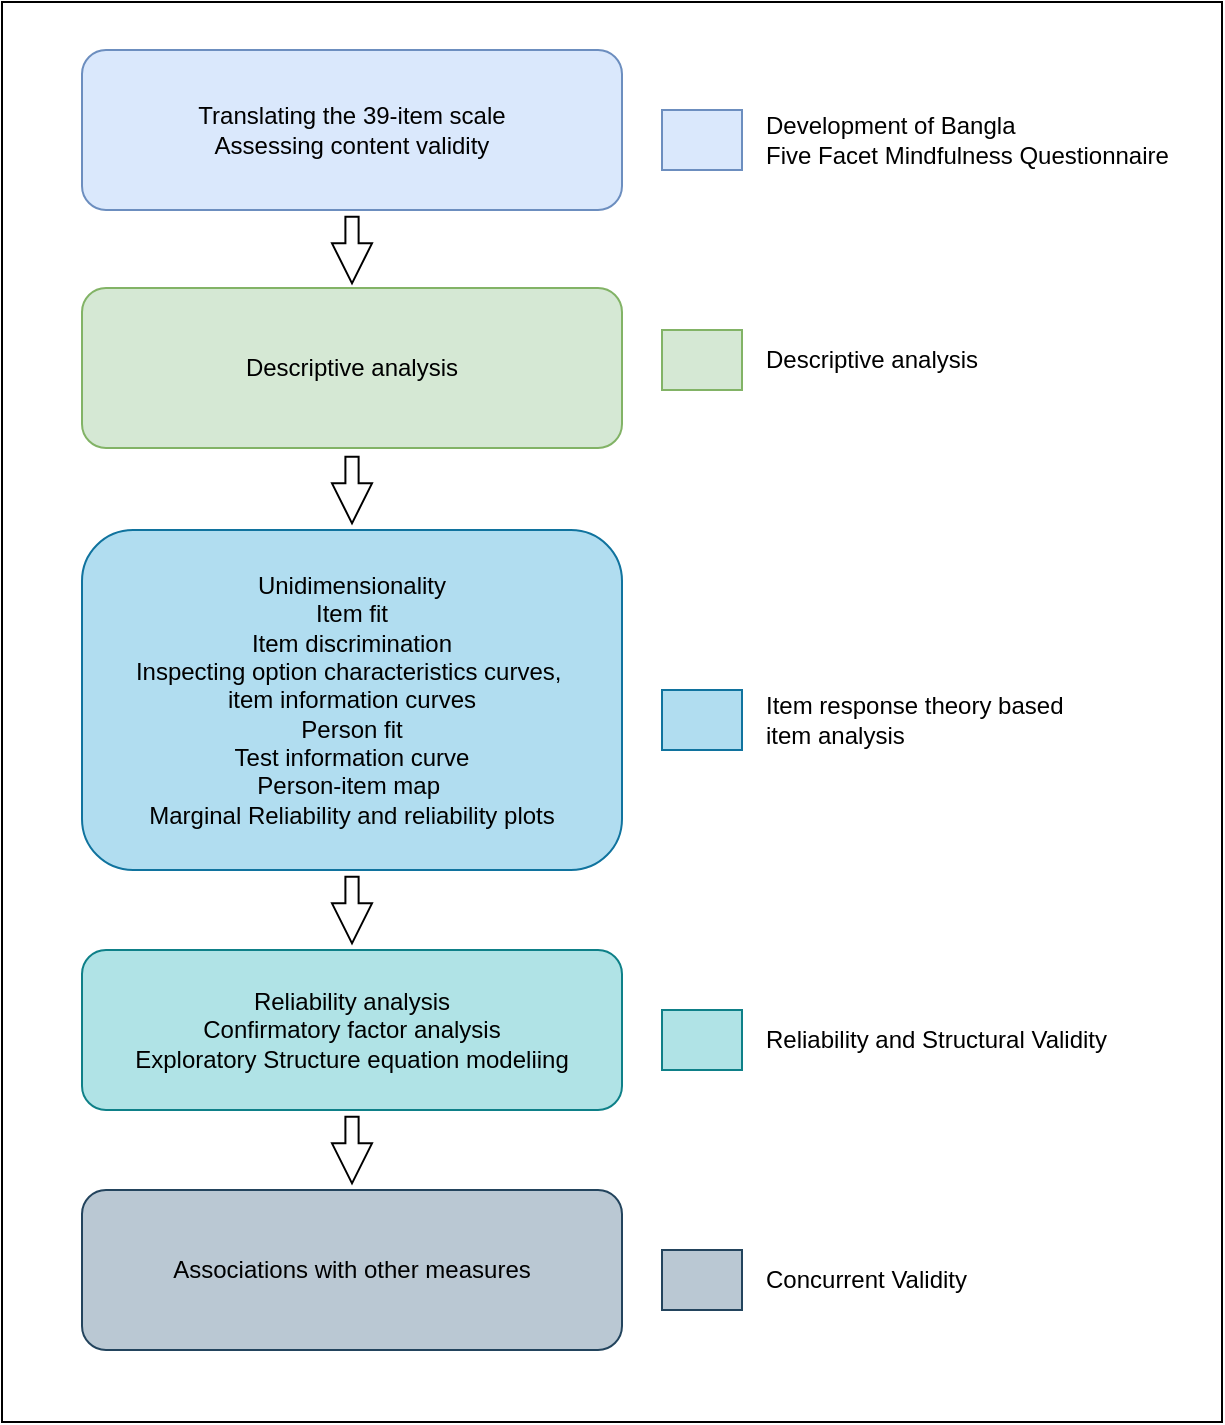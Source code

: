 <mxfile version="20.8.10" type="device"><diagram id="GV2G-HkZ73GYifROroEB" name="Page-1"><mxGraphModel dx="1434" dy="779" grid="1" gridSize="10" guides="1" tooltips="1" connect="1" arrows="1" fold="1" page="1" pageScale="1" pageWidth="827" pageHeight="1169" math="0" shadow="0"><root><mxCell id="0"/><mxCell id="1" parent="0"/><mxCell id="FzpC_JEyRE8jhJHkR4DG-21" value="" style="whiteSpace=wrap;html=1;fontColor=#FFFFFF;" parent="1" vertex="1"><mxGeometry x="60" y="166" width="610" height="710" as="geometry"/></mxCell><mxCell id="FzpC_JEyRE8jhJHkR4DG-1" value="Translating the 39-item scale&lt;br&gt;Assessing content validity" style="rounded=1;whiteSpace=wrap;html=1;fillColor=#dae8fc;strokeColor=#6c8ebf;" parent="1" vertex="1"><mxGeometry x="100" y="190" width="270" height="80" as="geometry"/></mxCell><mxCell id="FzpC_JEyRE8jhJHkR4DG-2" value="Descriptive analysis" style="rounded=1;whiteSpace=wrap;html=1;fillColor=#d5e8d4;strokeColor=#82b366;" parent="1" vertex="1"><mxGeometry x="100" y="309" width="270" height="80" as="geometry"/></mxCell><mxCell id="FzpC_JEyRE8jhJHkR4DG-3" value="Unidimensionality&lt;br&gt;Item fit&lt;br&gt;Item discrimination&lt;br&gt;Inspecting option characteristics curves,&amp;nbsp;&lt;br&gt;item information curves&lt;br&gt;Person fit&lt;br&gt;Test information curve&lt;br&gt;Person-item map&amp;nbsp;&lt;br&gt;Marginal Reliability and reliability plots" style="rounded=1;whiteSpace=wrap;html=1;fillColor=#b1ddf0;strokeColor=#10739e;" parent="1" vertex="1"><mxGeometry x="100" y="430" width="270" height="170" as="geometry"/></mxCell><mxCell id="FzpC_JEyRE8jhJHkR4DG-4" value="Reliability analysis&lt;br&gt;Confirmatory factor analysis&lt;br&gt;Exploratory Structure equation modeliing" style="rounded=1;whiteSpace=wrap;html=1;fillColor=#b0e3e6;strokeColor=#0e8088;" parent="1" vertex="1"><mxGeometry x="100" y="640" width="270" height="80" as="geometry"/></mxCell><mxCell id="FzpC_JEyRE8jhJHkR4DG-5" value="Associations with other measures" style="rounded=1;whiteSpace=wrap;html=1;fillColor=#bac8d3;strokeColor=#23445d;" parent="1" vertex="1"><mxGeometry x="100" y="760" width="270" height="80" as="geometry"/></mxCell><mxCell id="FzpC_JEyRE8jhJHkR4DG-7" value="" style="html=1;shadow=0;dashed=0;align=center;verticalAlign=middle;shape=mxgraph.arrows2.arrow;dy=0.67;dx=20;notch=0;aspect=fixed;rotation=90;" parent="1" vertex="1"><mxGeometry x="218.34" y="280" width="33.33" height="20" as="geometry"/></mxCell><mxCell id="FzpC_JEyRE8jhJHkR4DG-8" value="" style="html=1;shadow=0;dashed=0;align=center;verticalAlign=middle;shape=mxgraph.arrows2.arrow;dy=0.67;dx=20;notch=0;aspect=fixed;rotation=90;" parent="1" vertex="1"><mxGeometry x="218.34" y="400" width="33.33" height="20" as="geometry"/></mxCell><mxCell id="FzpC_JEyRE8jhJHkR4DG-9" value="" style="html=1;shadow=0;dashed=0;align=center;verticalAlign=middle;shape=mxgraph.arrows2.arrow;dy=0.67;dx=20;notch=0;aspect=fixed;rotation=90;" parent="1" vertex="1"><mxGeometry x="218.34" y="610" width="33.33" height="20" as="geometry"/></mxCell><mxCell id="FzpC_JEyRE8jhJHkR4DG-10" value="" style="html=1;shadow=0;dashed=0;align=center;verticalAlign=middle;shape=mxgraph.arrows2.arrow;dy=0.67;dx=20;notch=0;aspect=fixed;rotation=90;" parent="1" vertex="1"><mxGeometry x="218.34" y="730" width="33.33" height="20" as="geometry"/></mxCell><mxCell id="FzpC_JEyRE8jhJHkR4DG-11" value="" style="whiteSpace=wrap;html=1;fillColor=#dae8fc;strokeColor=#6c8ebf;" parent="1" vertex="1"><mxGeometry x="390" y="220" width="40" height="30" as="geometry"/></mxCell><mxCell id="FzpC_JEyRE8jhJHkR4DG-12" value="" style="whiteSpace=wrap;html=1;fillColor=#d5e8d4;strokeColor=#82b366;" parent="1" vertex="1"><mxGeometry x="390" y="330" width="40" height="30" as="geometry"/></mxCell><mxCell id="FzpC_JEyRE8jhJHkR4DG-13" value="" style="whiteSpace=wrap;html=1;fillColor=#b1ddf0;strokeColor=#10739e;" parent="1" vertex="1"><mxGeometry x="390" y="510" width="40" height="30" as="geometry"/></mxCell><mxCell id="FzpC_JEyRE8jhJHkR4DG-14" value="" style="whiteSpace=wrap;html=1;fillColor=#b0e3e6;strokeColor=#0e8088;" parent="1" vertex="1"><mxGeometry x="390" y="670" width="40" height="30" as="geometry"/></mxCell><mxCell id="FzpC_JEyRE8jhJHkR4DG-15" value="" style="whiteSpace=wrap;html=1;fillColor=#bac8d3;strokeColor=#23445d;" parent="1" vertex="1"><mxGeometry x="390" y="790" width="40" height="30" as="geometry"/></mxCell><mxCell id="FzpC_JEyRE8jhJHkR4DG-16" value="Development of Bangla&lt;br&gt;&lt;div style=&quot;&quot;&gt;&lt;span style=&quot;background-color: initial;&quot;&gt;Five Facet Mindfulness Questionnaire&lt;/span&gt;&lt;/div&gt;" style="text;html=1;align=left;verticalAlign=middle;resizable=0;points=[];autosize=1;strokeColor=none;fillColor=none;" parent="1" vertex="1"><mxGeometry x="440" y="215" width="220" height="40" as="geometry"/></mxCell><mxCell id="FzpC_JEyRE8jhJHkR4DG-17" value="Descriptive analysis" style="text;html=1;align=left;verticalAlign=middle;resizable=0;points=[];autosize=1;strokeColor=none;fillColor=none;" parent="1" vertex="1"><mxGeometry x="440" y="330" width="130" height="30" as="geometry"/></mxCell><mxCell id="FzpC_JEyRE8jhJHkR4DG-18" value="Item response theory based&lt;br&gt;item analysis" style="text;html=1;align=left;verticalAlign=middle;resizable=0;points=[];autosize=1;strokeColor=none;fillColor=none;" parent="1" vertex="1"><mxGeometry x="440" y="505" width="170" height="40" as="geometry"/></mxCell><mxCell id="FzpC_JEyRE8jhJHkR4DG-19" value="Reliability and Structural Validity" style="text;html=1;align=left;verticalAlign=middle;resizable=0;points=[];autosize=1;strokeColor=none;fillColor=none;" parent="1" vertex="1"><mxGeometry x="440" y="670" width="190" height="30" as="geometry"/></mxCell><mxCell id="FzpC_JEyRE8jhJHkR4DG-20" value="Concurrent Validity" style="text;html=1;align=left;verticalAlign=middle;resizable=0;points=[];autosize=1;strokeColor=none;fillColor=none;" parent="1" vertex="1"><mxGeometry x="440" y="790" width="120" height="30" as="geometry"/></mxCell></root></mxGraphModel></diagram></mxfile>